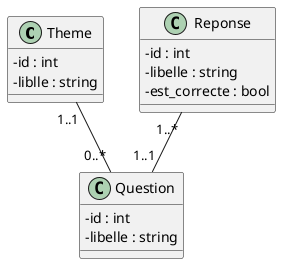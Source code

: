 @startuml
skinparam classAttributeIconSize 0


class Theme {
    - id : int
    - liblle : string
}

class Question {
    - id : int
    - libelle : string
}

class Reponse {
    - id : int
    - libelle : string
    - est_correcte : bool
}

Reponse "1..*" -- "1..1" Question
Theme "1..1" -- "0..*" Question

@enduml